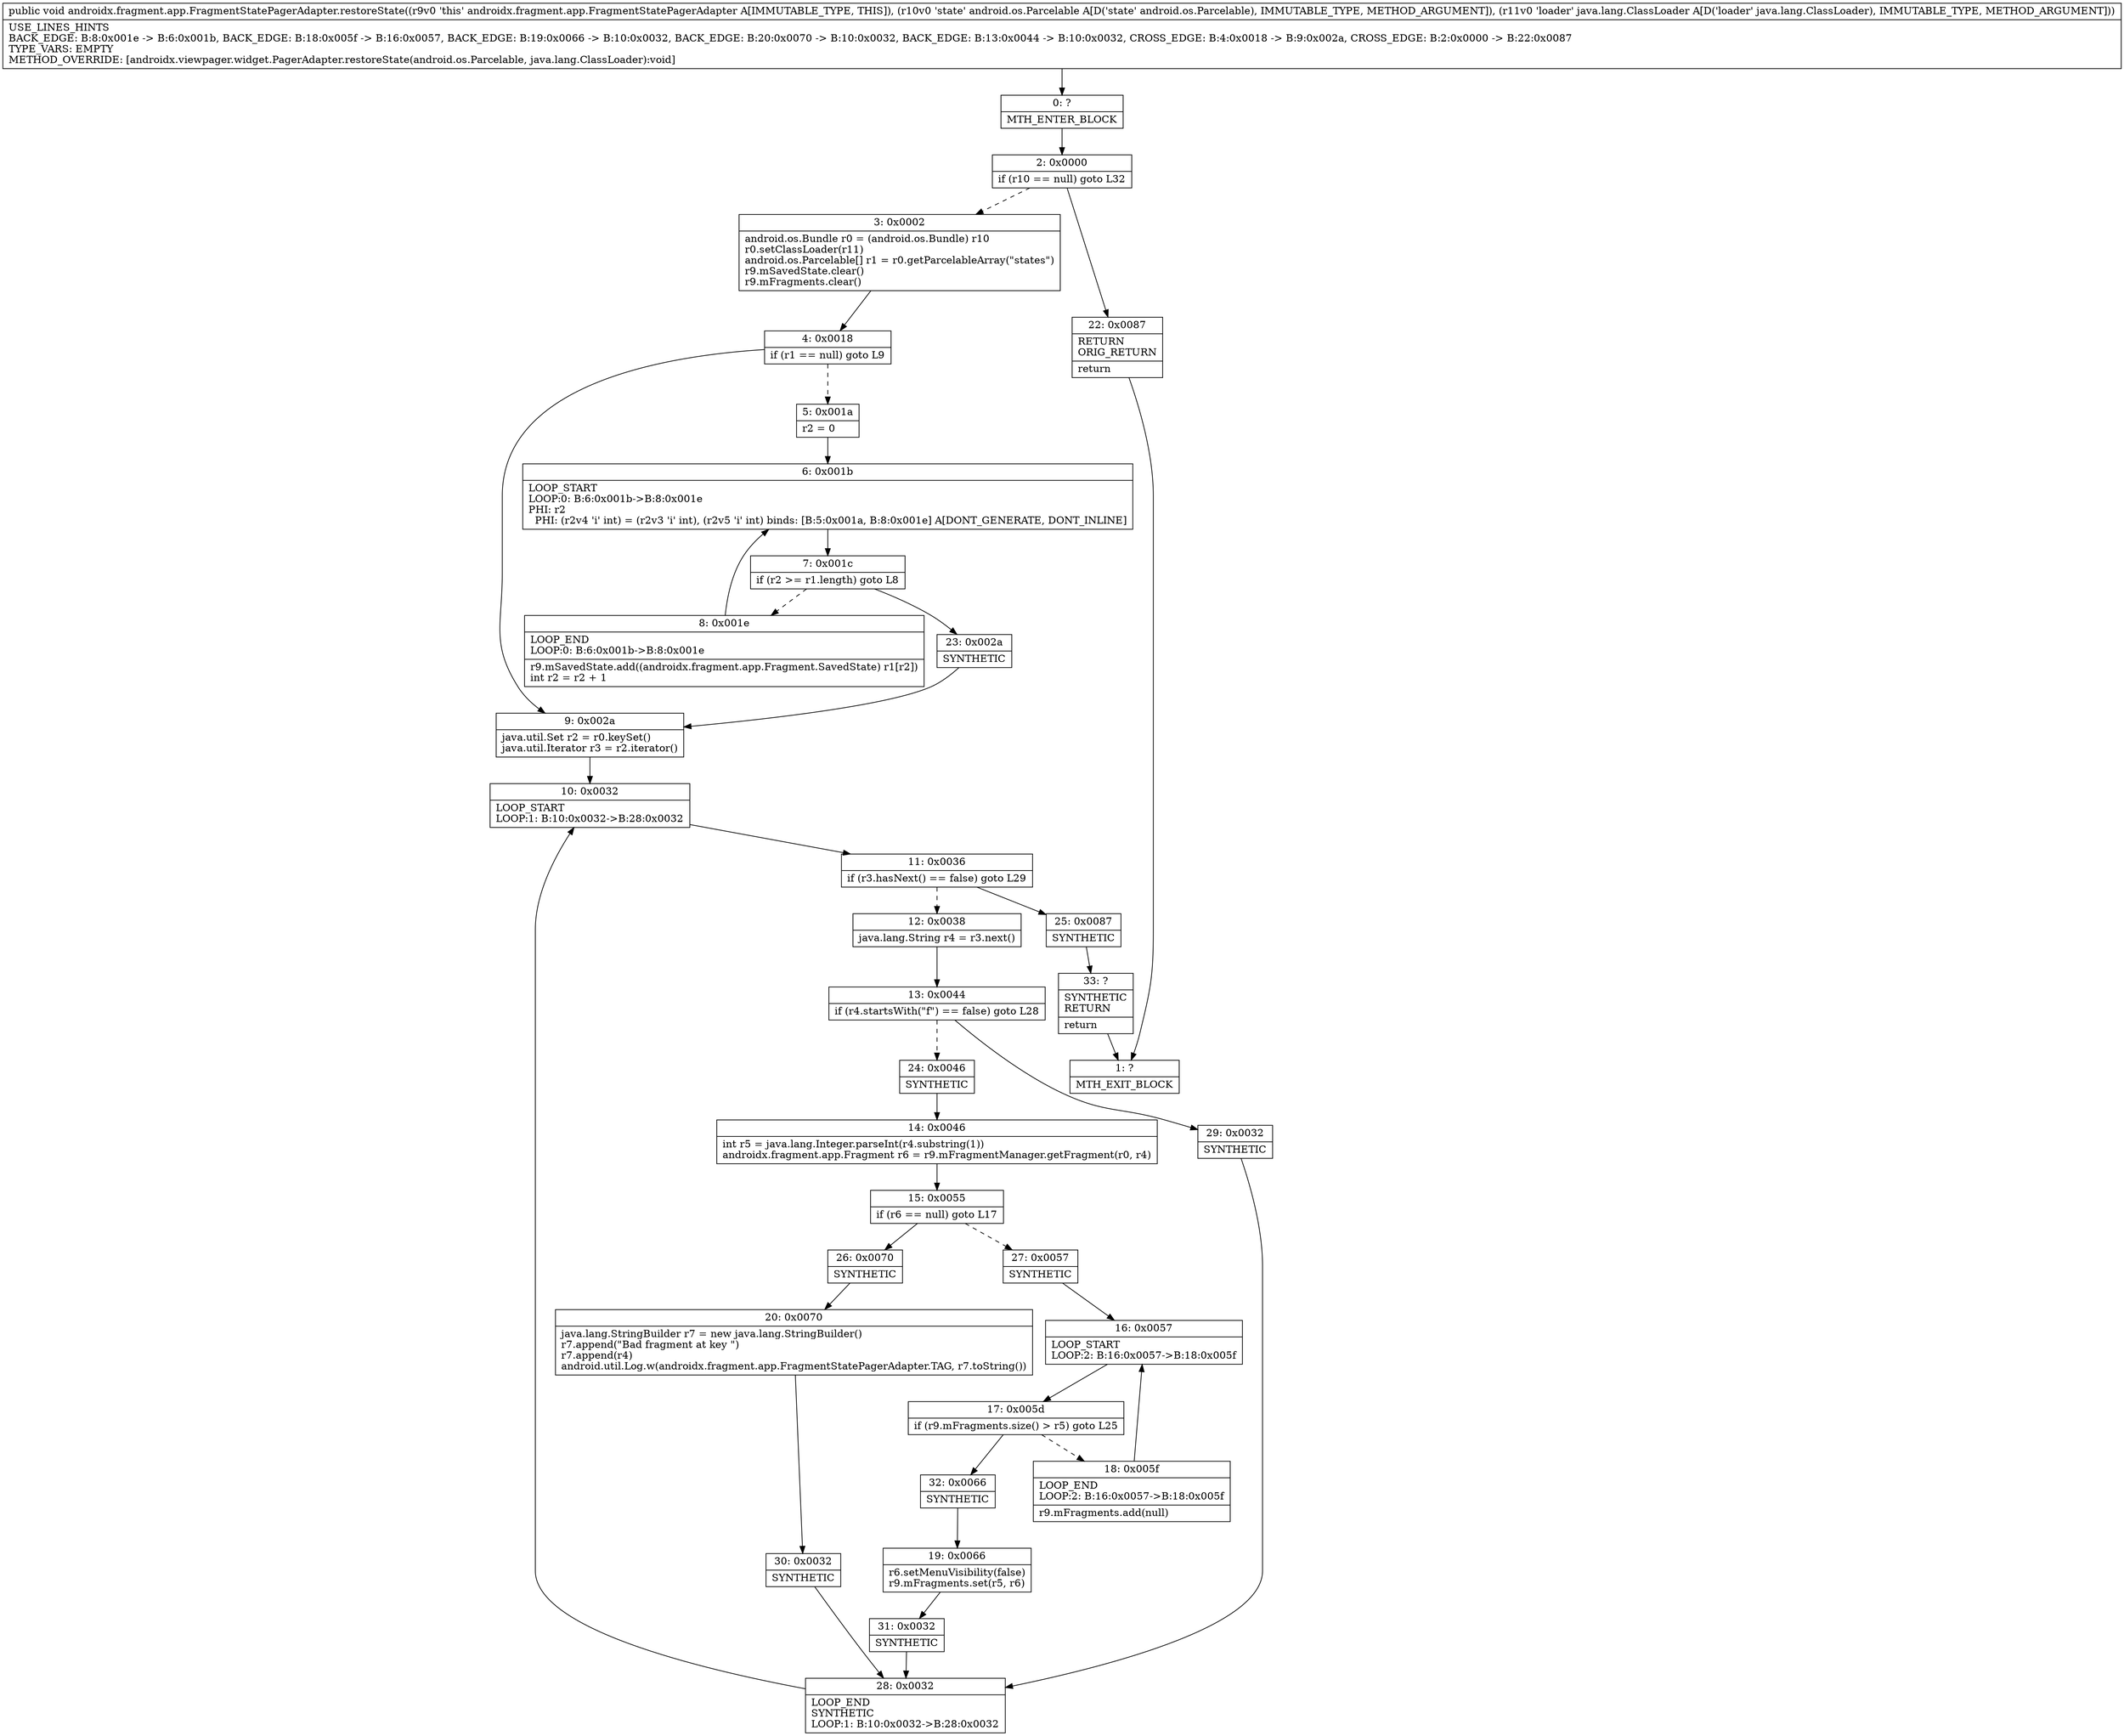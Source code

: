 digraph "CFG forandroidx.fragment.app.FragmentStatePagerAdapter.restoreState(Landroid\/os\/Parcelable;Ljava\/lang\/ClassLoader;)V" {
Node_0 [shape=record,label="{0\:\ ?|MTH_ENTER_BLOCK\l}"];
Node_2 [shape=record,label="{2\:\ 0x0000|if (r10 == null) goto L32\l}"];
Node_3 [shape=record,label="{3\:\ 0x0002|android.os.Bundle r0 = (android.os.Bundle) r10\lr0.setClassLoader(r11)\landroid.os.Parcelable[] r1 = r0.getParcelableArray(\"states\")\lr9.mSavedState.clear()\lr9.mFragments.clear()\l}"];
Node_4 [shape=record,label="{4\:\ 0x0018|if (r1 == null) goto L9\l}"];
Node_5 [shape=record,label="{5\:\ 0x001a|r2 = 0\l}"];
Node_6 [shape=record,label="{6\:\ 0x001b|LOOP_START\lLOOP:0: B:6:0x001b\-\>B:8:0x001e\lPHI: r2 \l  PHI: (r2v4 'i' int) = (r2v3 'i' int), (r2v5 'i' int) binds: [B:5:0x001a, B:8:0x001e] A[DONT_GENERATE, DONT_INLINE]\l}"];
Node_7 [shape=record,label="{7\:\ 0x001c|if (r2 \>= r1.length) goto L8\l}"];
Node_8 [shape=record,label="{8\:\ 0x001e|LOOP_END\lLOOP:0: B:6:0x001b\-\>B:8:0x001e\l|r9.mSavedState.add((androidx.fragment.app.Fragment.SavedState) r1[r2])\lint r2 = r2 + 1\l}"];
Node_23 [shape=record,label="{23\:\ 0x002a|SYNTHETIC\l}"];
Node_9 [shape=record,label="{9\:\ 0x002a|java.util.Set r2 = r0.keySet()\ljava.util.Iterator r3 = r2.iterator()\l}"];
Node_10 [shape=record,label="{10\:\ 0x0032|LOOP_START\lLOOP:1: B:10:0x0032\-\>B:28:0x0032\l}"];
Node_11 [shape=record,label="{11\:\ 0x0036|if (r3.hasNext() == false) goto L29\l}"];
Node_12 [shape=record,label="{12\:\ 0x0038|java.lang.String r4 = r3.next()\l}"];
Node_13 [shape=record,label="{13\:\ 0x0044|if (r4.startsWith(\"f\") == false) goto L28\l}"];
Node_24 [shape=record,label="{24\:\ 0x0046|SYNTHETIC\l}"];
Node_14 [shape=record,label="{14\:\ 0x0046|int r5 = java.lang.Integer.parseInt(r4.substring(1))\landroidx.fragment.app.Fragment r6 = r9.mFragmentManager.getFragment(r0, r4)\l}"];
Node_15 [shape=record,label="{15\:\ 0x0055|if (r6 == null) goto L17\l}"];
Node_26 [shape=record,label="{26\:\ 0x0070|SYNTHETIC\l}"];
Node_20 [shape=record,label="{20\:\ 0x0070|java.lang.StringBuilder r7 = new java.lang.StringBuilder()\lr7.append(\"Bad fragment at key \")\lr7.append(r4)\landroid.util.Log.w(androidx.fragment.app.FragmentStatePagerAdapter.TAG, r7.toString())\l}"];
Node_30 [shape=record,label="{30\:\ 0x0032|SYNTHETIC\l}"];
Node_28 [shape=record,label="{28\:\ 0x0032|LOOP_END\lSYNTHETIC\lLOOP:1: B:10:0x0032\-\>B:28:0x0032\l}"];
Node_27 [shape=record,label="{27\:\ 0x0057|SYNTHETIC\l}"];
Node_16 [shape=record,label="{16\:\ 0x0057|LOOP_START\lLOOP:2: B:16:0x0057\-\>B:18:0x005f\l}"];
Node_17 [shape=record,label="{17\:\ 0x005d|if (r9.mFragments.size() \> r5) goto L25\l}"];
Node_18 [shape=record,label="{18\:\ 0x005f|LOOP_END\lLOOP:2: B:16:0x0057\-\>B:18:0x005f\l|r9.mFragments.add(null)\l}"];
Node_32 [shape=record,label="{32\:\ 0x0066|SYNTHETIC\l}"];
Node_19 [shape=record,label="{19\:\ 0x0066|r6.setMenuVisibility(false)\lr9.mFragments.set(r5, r6)\l}"];
Node_31 [shape=record,label="{31\:\ 0x0032|SYNTHETIC\l}"];
Node_29 [shape=record,label="{29\:\ 0x0032|SYNTHETIC\l}"];
Node_25 [shape=record,label="{25\:\ 0x0087|SYNTHETIC\l}"];
Node_33 [shape=record,label="{33\:\ ?|SYNTHETIC\lRETURN\l|return\l}"];
Node_1 [shape=record,label="{1\:\ ?|MTH_EXIT_BLOCK\l}"];
Node_22 [shape=record,label="{22\:\ 0x0087|RETURN\lORIG_RETURN\l|return\l}"];
MethodNode[shape=record,label="{public void androidx.fragment.app.FragmentStatePagerAdapter.restoreState((r9v0 'this' androidx.fragment.app.FragmentStatePagerAdapter A[IMMUTABLE_TYPE, THIS]), (r10v0 'state' android.os.Parcelable A[D('state' android.os.Parcelable), IMMUTABLE_TYPE, METHOD_ARGUMENT]), (r11v0 'loader' java.lang.ClassLoader A[D('loader' java.lang.ClassLoader), IMMUTABLE_TYPE, METHOD_ARGUMENT]))  | USE_LINES_HINTS\lBACK_EDGE: B:8:0x001e \-\> B:6:0x001b, BACK_EDGE: B:18:0x005f \-\> B:16:0x0057, BACK_EDGE: B:19:0x0066 \-\> B:10:0x0032, BACK_EDGE: B:20:0x0070 \-\> B:10:0x0032, BACK_EDGE: B:13:0x0044 \-\> B:10:0x0032, CROSS_EDGE: B:4:0x0018 \-\> B:9:0x002a, CROSS_EDGE: B:2:0x0000 \-\> B:22:0x0087\lTYPE_VARS: EMPTY\lMETHOD_OVERRIDE: [androidx.viewpager.widget.PagerAdapter.restoreState(android.os.Parcelable, java.lang.ClassLoader):void]\l}"];
MethodNode -> Node_0;Node_0 -> Node_2;
Node_2 -> Node_3[style=dashed];
Node_2 -> Node_22;
Node_3 -> Node_4;
Node_4 -> Node_5[style=dashed];
Node_4 -> Node_9;
Node_5 -> Node_6;
Node_6 -> Node_7;
Node_7 -> Node_8[style=dashed];
Node_7 -> Node_23;
Node_8 -> Node_6;
Node_23 -> Node_9;
Node_9 -> Node_10;
Node_10 -> Node_11;
Node_11 -> Node_12[style=dashed];
Node_11 -> Node_25;
Node_12 -> Node_13;
Node_13 -> Node_24[style=dashed];
Node_13 -> Node_29;
Node_24 -> Node_14;
Node_14 -> Node_15;
Node_15 -> Node_26;
Node_15 -> Node_27[style=dashed];
Node_26 -> Node_20;
Node_20 -> Node_30;
Node_30 -> Node_28;
Node_28 -> Node_10;
Node_27 -> Node_16;
Node_16 -> Node_17;
Node_17 -> Node_18[style=dashed];
Node_17 -> Node_32;
Node_18 -> Node_16;
Node_32 -> Node_19;
Node_19 -> Node_31;
Node_31 -> Node_28;
Node_29 -> Node_28;
Node_25 -> Node_33;
Node_33 -> Node_1;
Node_22 -> Node_1;
}

